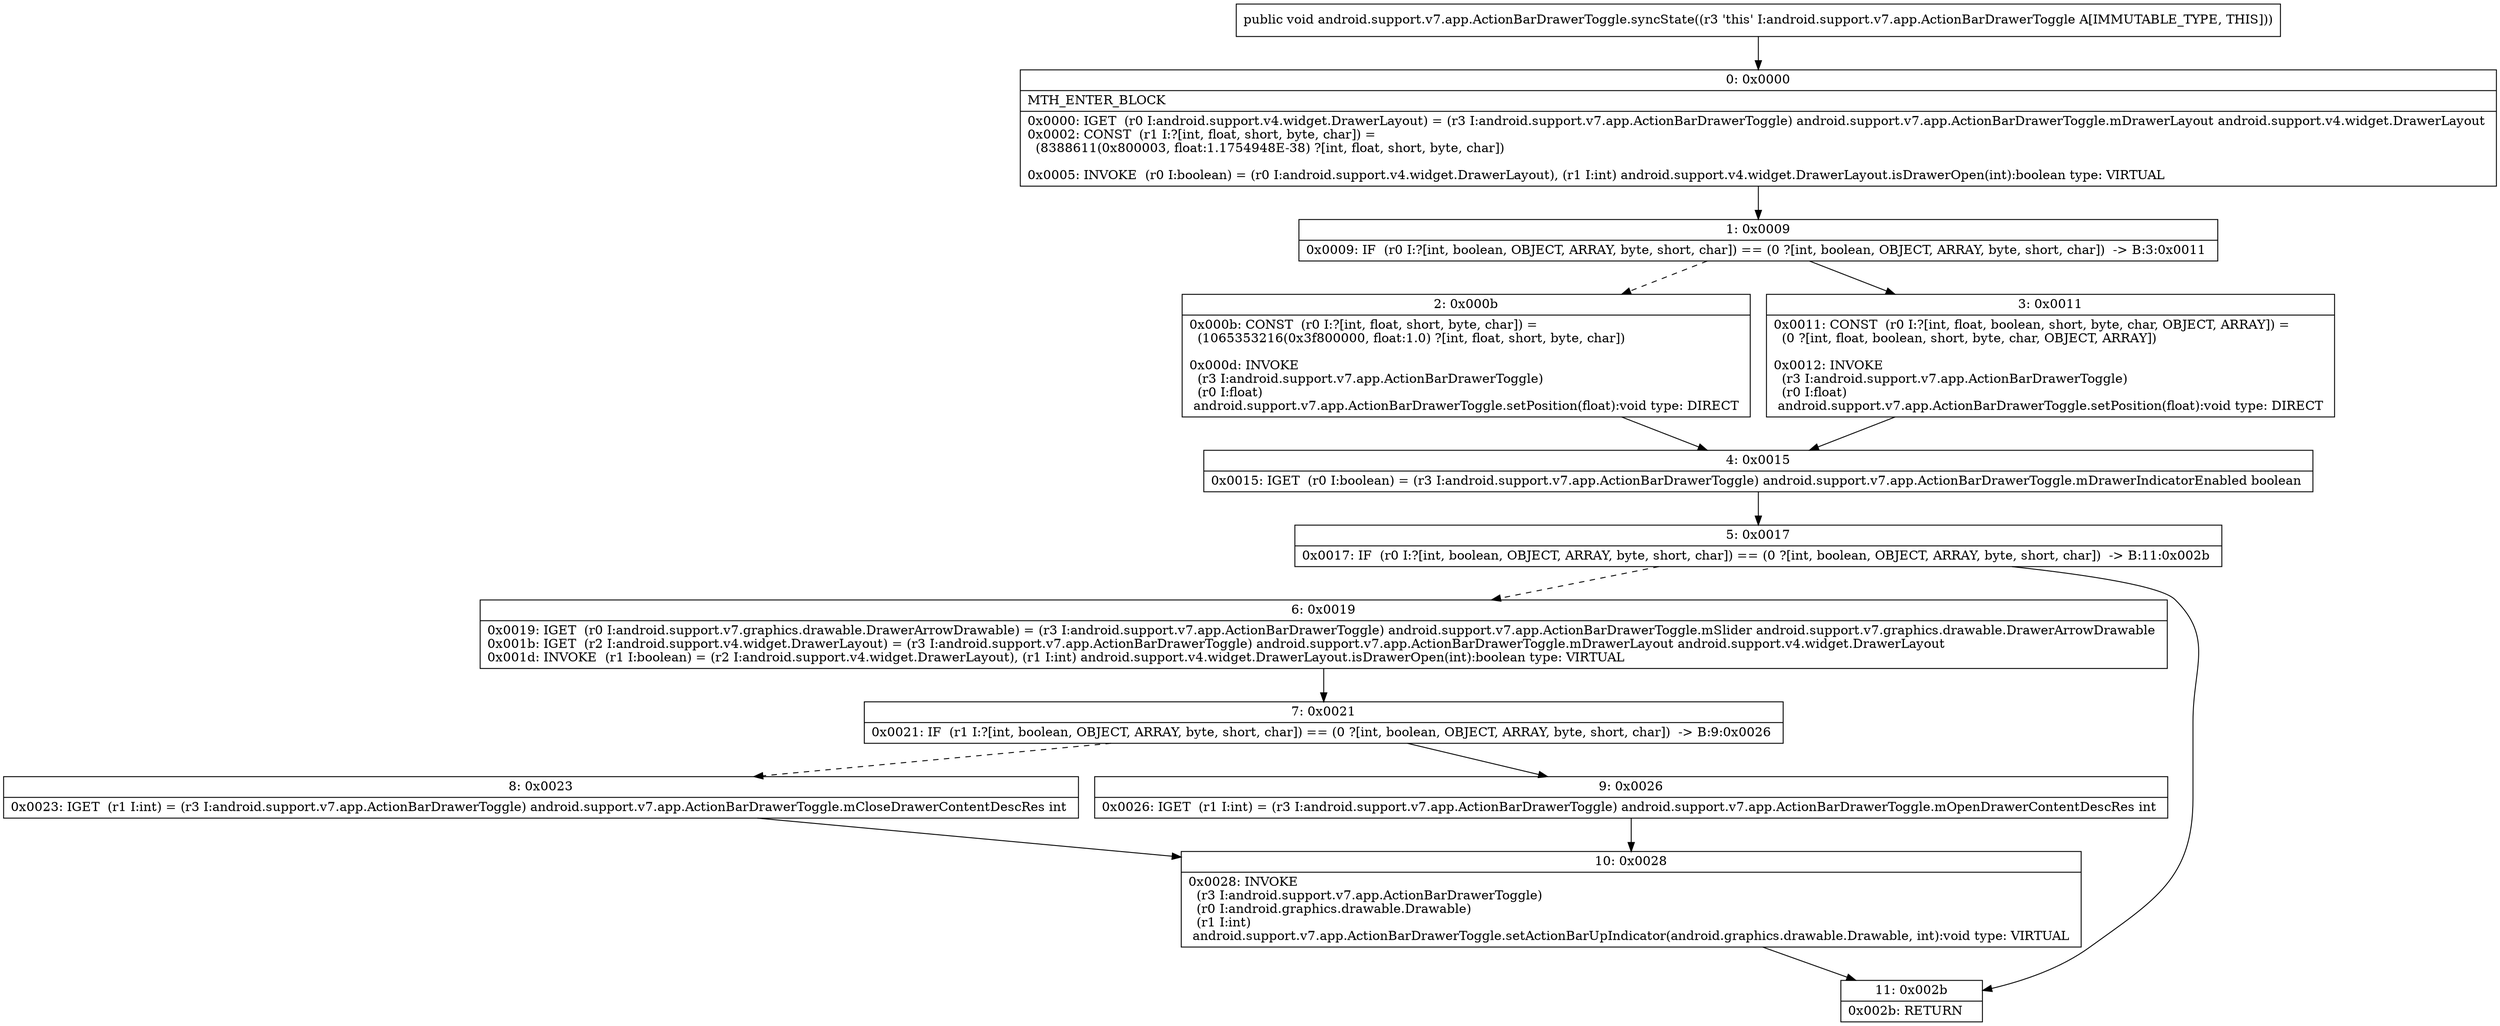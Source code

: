 digraph "CFG forandroid.support.v7.app.ActionBarDrawerToggle.syncState()V" {
Node_0 [shape=record,label="{0\:\ 0x0000|MTH_ENTER_BLOCK\l|0x0000: IGET  (r0 I:android.support.v4.widget.DrawerLayout) = (r3 I:android.support.v7.app.ActionBarDrawerToggle) android.support.v7.app.ActionBarDrawerToggle.mDrawerLayout android.support.v4.widget.DrawerLayout \l0x0002: CONST  (r1 I:?[int, float, short, byte, char]) = \l  (8388611(0x800003, float:1.1754948E\-38) ?[int, float, short, byte, char])\l \l0x0005: INVOKE  (r0 I:boolean) = (r0 I:android.support.v4.widget.DrawerLayout), (r1 I:int) android.support.v4.widget.DrawerLayout.isDrawerOpen(int):boolean type: VIRTUAL \l}"];
Node_1 [shape=record,label="{1\:\ 0x0009|0x0009: IF  (r0 I:?[int, boolean, OBJECT, ARRAY, byte, short, char]) == (0 ?[int, boolean, OBJECT, ARRAY, byte, short, char])  \-\> B:3:0x0011 \l}"];
Node_2 [shape=record,label="{2\:\ 0x000b|0x000b: CONST  (r0 I:?[int, float, short, byte, char]) = \l  (1065353216(0x3f800000, float:1.0) ?[int, float, short, byte, char])\l \l0x000d: INVOKE  \l  (r3 I:android.support.v7.app.ActionBarDrawerToggle)\l  (r0 I:float)\l android.support.v7.app.ActionBarDrawerToggle.setPosition(float):void type: DIRECT \l}"];
Node_3 [shape=record,label="{3\:\ 0x0011|0x0011: CONST  (r0 I:?[int, float, boolean, short, byte, char, OBJECT, ARRAY]) = \l  (0 ?[int, float, boolean, short, byte, char, OBJECT, ARRAY])\l \l0x0012: INVOKE  \l  (r3 I:android.support.v7.app.ActionBarDrawerToggle)\l  (r0 I:float)\l android.support.v7.app.ActionBarDrawerToggle.setPosition(float):void type: DIRECT \l}"];
Node_4 [shape=record,label="{4\:\ 0x0015|0x0015: IGET  (r0 I:boolean) = (r3 I:android.support.v7.app.ActionBarDrawerToggle) android.support.v7.app.ActionBarDrawerToggle.mDrawerIndicatorEnabled boolean \l}"];
Node_5 [shape=record,label="{5\:\ 0x0017|0x0017: IF  (r0 I:?[int, boolean, OBJECT, ARRAY, byte, short, char]) == (0 ?[int, boolean, OBJECT, ARRAY, byte, short, char])  \-\> B:11:0x002b \l}"];
Node_6 [shape=record,label="{6\:\ 0x0019|0x0019: IGET  (r0 I:android.support.v7.graphics.drawable.DrawerArrowDrawable) = (r3 I:android.support.v7.app.ActionBarDrawerToggle) android.support.v7.app.ActionBarDrawerToggle.mSlider android.support.v7.graphics.drawable.DrawerArrowDrawable \l0x001b: IGET  (r2 I:android.support.v4.widget.DrawerLayout) = (r3 I:android.support.v7.app.ActionBarDrawerToggle) android.support.v7.app.ActionBarDrawerToggle.mDrawerLayout android.support.v4.widget.DrawerLayout \l0x001d: INVOKE  (r1 I:boolean) = (r2 I:android.support.v4.widget.DrawerLayout), (r1 I:int) android.support.v4.widget.DrawerLayout.isDrawerOpen(int):boolean type: VIRTUAL \l}"];
Node_7 [shape=record,label="{7\:\ 0x0021|0x0021: IF  (r1 I:?[int, boolean, OBJECT, ARRAY, byte, short, char]) == (0 ?[int, boolean, OBJECT, ARRAY, byte, short, char])  \-\> B:9:0x0026 \l}"];
Node_8 [shape=record,label="{8\:\ 0x0023|0x0023: IGET  (r1 I:int) = (r3 I:android.support.v7.app.ActionBarDrawerToggle) android.support.v7.app.ActionBarDrawerToggle.mCloseDrawerContentDescRes int \l}"];
Node_9 [shape=record,label="{9\:\ 0x0026|0x0026: IGET  (r1 I:int) = (r3 I:android.support.v7.app.ActionBarDrawerToggle) android.support.v7.app.ActionBarDrawerToggle.mOpenDrawerContentDescRes int \l}"];
Node_10 [shape=record,label="{10\:\ 0x0028|0x0028: INVOKE  \l  (r3 I:android.support.v7.app.ActionBarDrawerToggle)\l  (r0 I:android.graphics.drawable.Drawable)\l  (r1 I:int)\l android.support.v7.app.ActionBarDrawerToggle.setActionBarUpIndicator(android.graphics.drawable.Drawable, int):void type: VIRTUAL \l}"];
Node_11 [shape=record,label="{11\:\ 0x002b|0x002b: RETURN   \l}"];
MethodNode[shape=record,label="{public void android.support.v7.app.ActionBarDrawerToggle.syncState((r3 'this' I:android.support.v7.app.ActionBarDrawerToggle A[IMMUTABLE_TYPE, THIS])) }"];
MethodNode -> Node_0;
Node_0 -> Node_1;
Node_1 -> Node_2[style=dashed];
Node_1 -> Node_3;
Node_2 -> Node_4;
Node_3 -> Node_4;
Node_4 -> Node_5;
Node_5 -> Node_6[style=dashed];
Node_5 -> Node_11;
Node_6 -> Node_7;
Node_7 -> Node_8[style=dashed];
Node_7 -> Node_9;
Node_8 -> Node_10;
Node_9 -> Node_10;
Node_10 -> Node_11;
}

